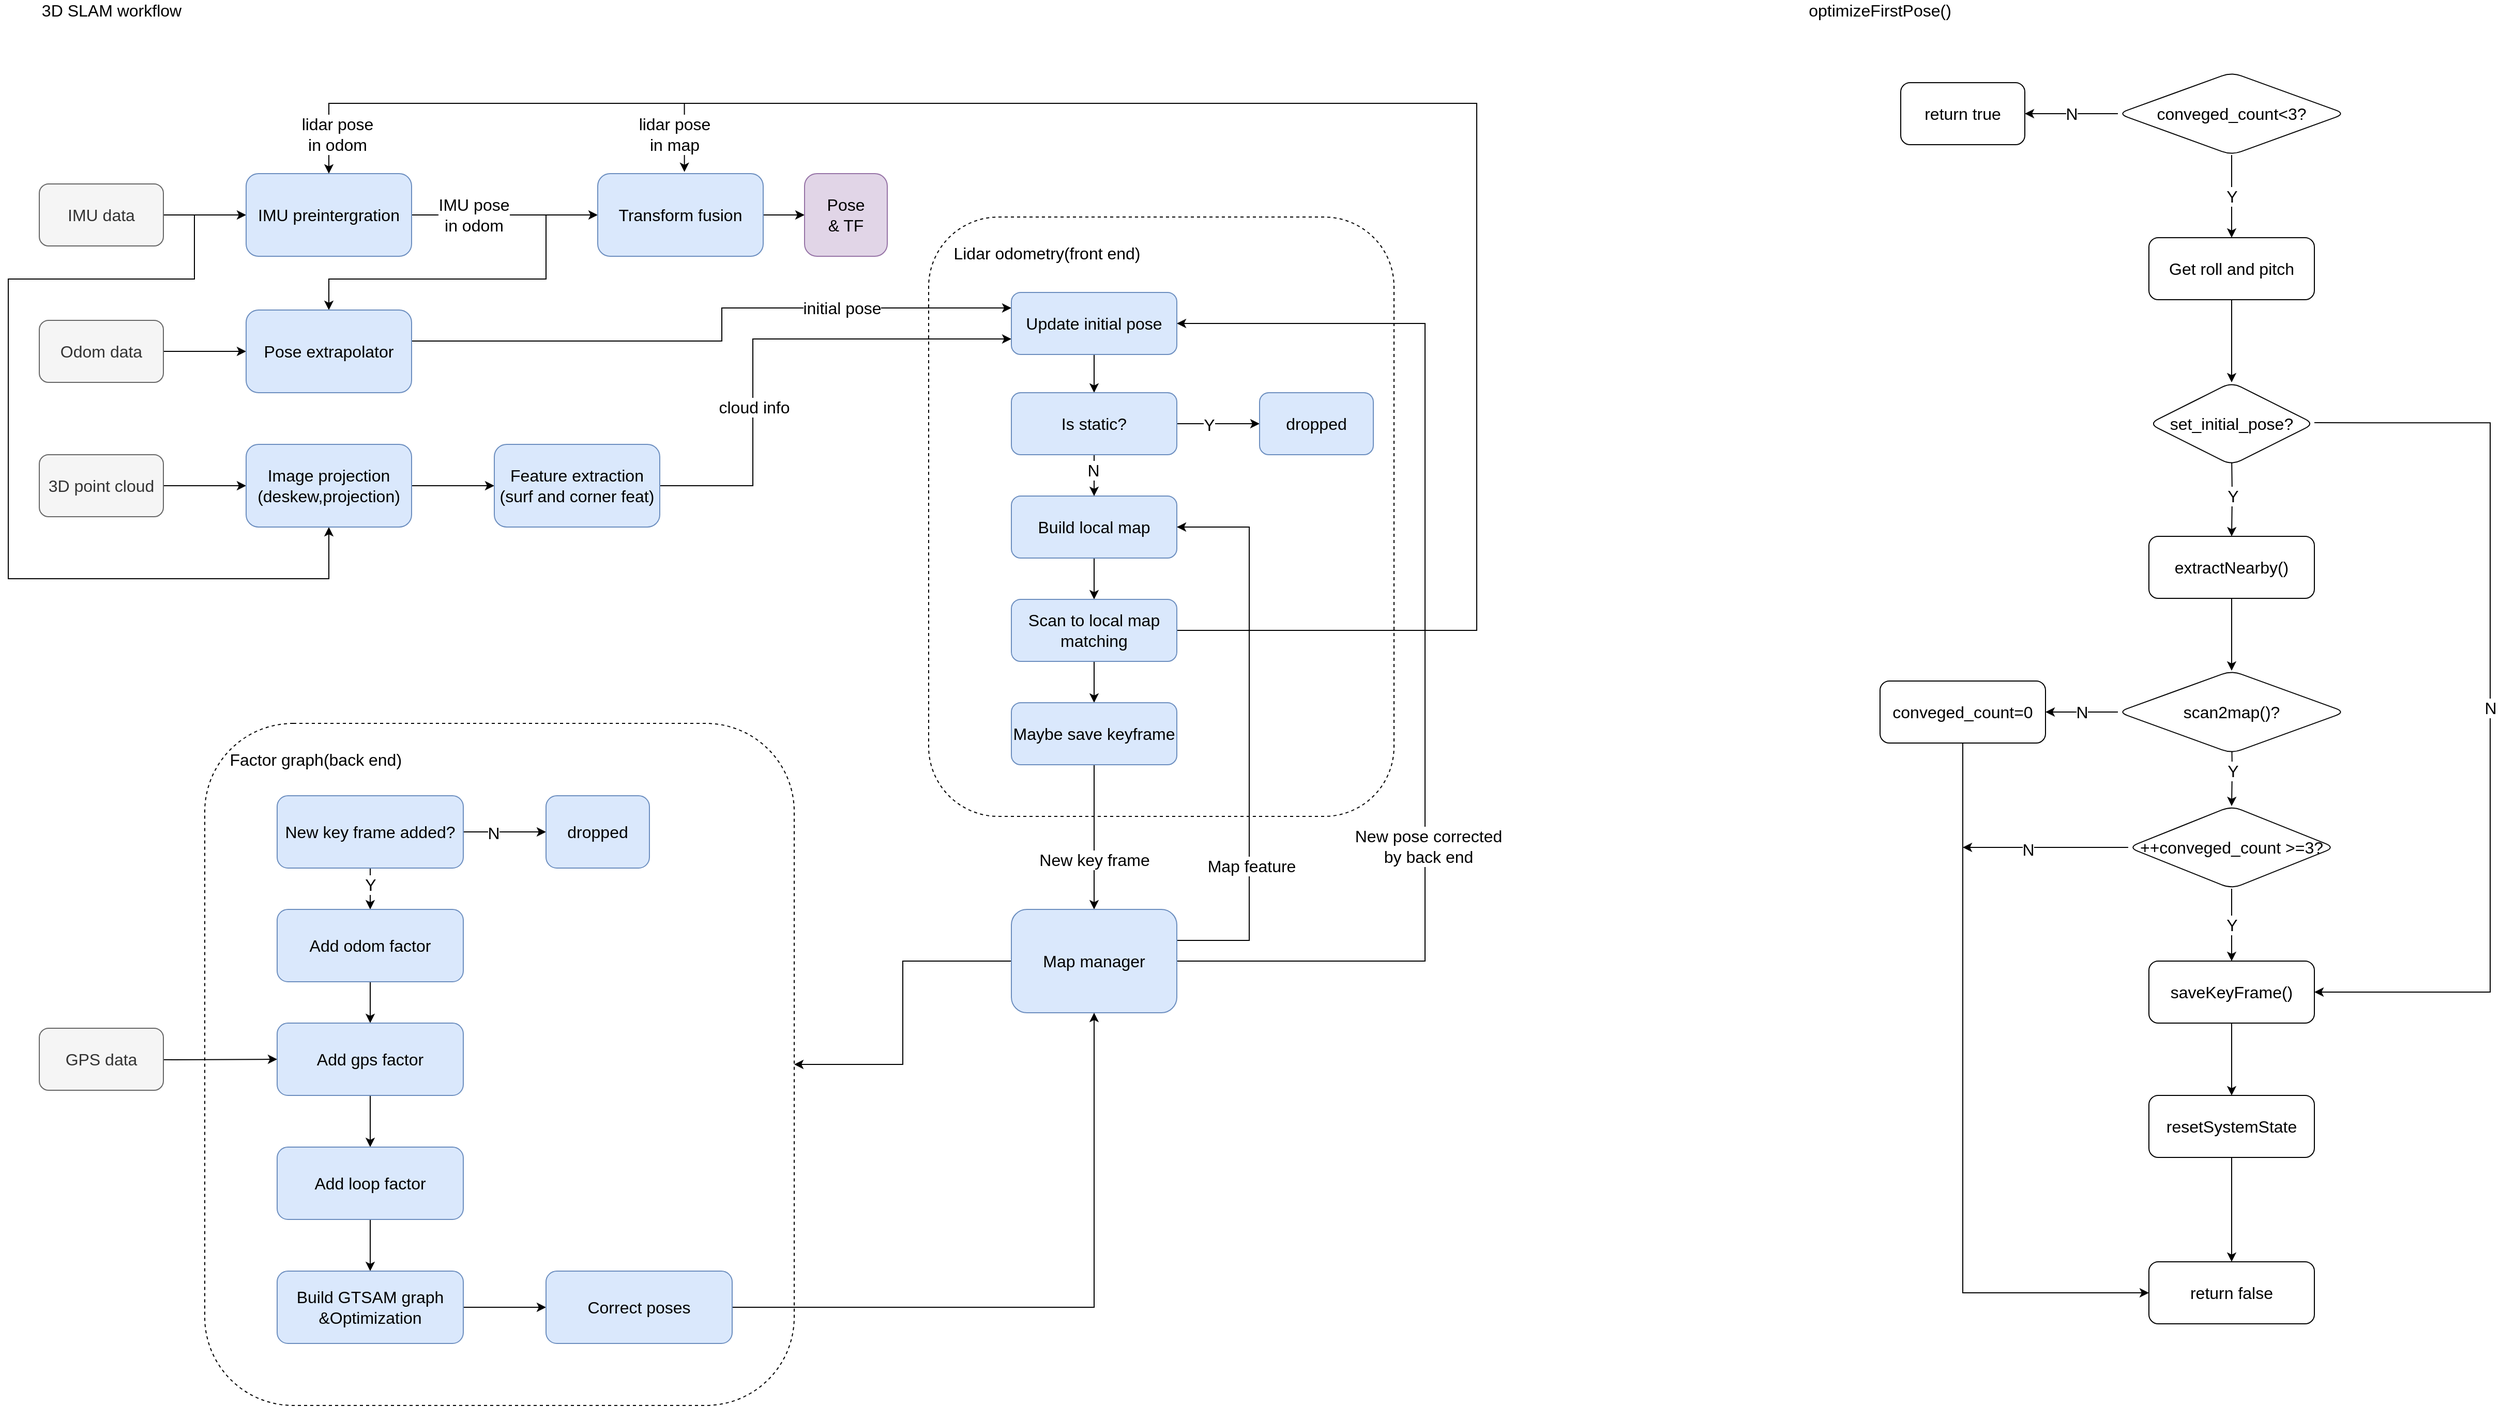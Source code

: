 <mxfile version="14.7.0" type="github">
  <diagram id="wlG_OTYxwRtexbGPrc7o" name="Page-1">
    <mxGraphModel dx="3990" dy="2332" grid="1" gridSize="10" guides="1" tooltips="1" connect="1" arrows="1" fold="1" page="1" pageScale="1" pageWidth="850" pageHeight="1100" math="0" shadow="0">
      <root>
        <mxCell id="0" />
        <mxCell id="1" parent="0" />
        <mxCell id="1lm8WJyj4tGAlSs0hT6c-51" value="&lt;br&gt;&amp;nbsp; &amp;nbsp; &amp;nbsp;Factor graph(back end)" style="rounded=1;whiteSpace=wrap;html=1;fontSize=16;align=left;verticalAlign=top;dashed=1;fillColor=none;" parent="1" vertex="1">
          <mxGeometry x="200" y="750" width="570" height="660" as="geometry" />
        </mxCell>
        <mxCell id="1lm8WJyj4tGAlSs0hT6c-21" value="&lt;br&gt;&amp;nbsp; &amp;nbsp; &amp;nbsp;Lidar odometry(front end)" style="rounded=1;whiteSpace=wrap;html=1;fontSize=16;align=left;verticalAlign=top;dashed=1;fillColor=none;" parent="1" vertex="1">
          <mxGeometry x="900" y="260" width="450" height="580" as="geometry" />
        </mxCell>
        <mxCell id="1lm8WJyj4tGAlSs0hT6c-1" value="&lt;font style=&quot;font-size: 16px&quot;&gt;3D SLAM workflow&lt;/font&gt;" style="text;html=1;strokeColor=none;fillColor=none;align=center;verticalAlign=middle;whiteSpace=wrap;rounded=0;" parent="1" vertex="1">
          <mxGeometry x="20" y="50" width="180" height="20" as="geometry" />
        </mxCell>
        <mxCell id="1lm8WJyj4tGAlSs0hT6c-13" value="" style="edgeStyle=orthogonalEdgeStyle;rounded=0;orthogonalLoop=1;jettySize=auto;html=1;fontSize=16;" parent="1" source="1lm8WJyj4tGAlSs0hT6c-2" target="1lm8WJyj4tGAlSs0hT6c-12" edge="1">
          <mxGeometry relative="1" as="geometry" />
        </mxCell>
        <mxCell id="1lm8WJyj4tGAlSs0hT6c-2" value="3D point cloud" style="rounded=1;whiteSpace=wrap;html=1;fontSize=16;fillColor=#f5f5f5;strokeColor=#666666;fontColor=#333333;" parent="1" vertex="1">
          <mxGeometry x="40" y="490" width="120" height="60" as="geometry" />
        </mxCell>
        <mxCell id="1lm8WJyj4tGAlSs0hT6c-6" value="" style="edgeStyle=orthogonalEdgeStyle;rounded=0;orthogonalLoop=1;jettySize=auto;html=1;fontSize=16;" parent="1" source="1lm8WJyj4tGAlSs0hT6c-3" target="1lm8WJyj4tGAlSs0hT6c-5" edge="1">
          <mxGeometry relative="1" as="geometry" />
        </mxCell>
        <mxCell id="1lm8WJyj4tGAlSs0hT6c-16" style="edgeStyle=orthogonalEdgeStyle;rounded=0;orthogonalLoop=1;jettySize=auto;html=1;entryX=0.5;entryY=1;entryDx=0;entryDy=0;fontSize=16;exitX=1;exitY=0.5;exitDx=0;exitDy=0;" parent="1" source="1lm8WJyj4tGAlSs0hT6c-3" target="1lm8WJyj4tGAlSs0hT6c-12" edge="1">
          <mxGeometry relative="1" as="geometry">
            <Array as="points">
              <mxPoint x="190" y="258" />
              <mxPoint x="190" y="320" />
              <mxPoint x="10" y="320" />
              <mxPoint x="10" y="610" />
              <mxPoint x="320" y="610" />
            </Array>
          </mxGeometry>
        </mxCell>
        <mxCell id="1lm8WJyj4tGAlSs0hT6c-3" value="IMU data" style="rounded=1;whiteSpace=wrap;html=1;fontSize=16;fillColor=#f5f5f5;strokeColor=#666666;fontColor=#333333;" parent="1" vertex="1">
          <mxGeometry x="40" y="228" width="120" height="60" as="geometry" />
        </mxCell>
        <mxCell id="1lm8WJyj4tGAlSs0hT6c-24" value="" style="edgeStyle=orthogonalEdgeStyle;rounded=0;orthogonalLoop=1;jettySize=auto;html=1;fontSize=16;" parent="1" source="1lm8WJyj4tGAlSs0hT6c-4" target="1lm8WJyj4tGAlSs0hT6c-23" edge="1">
          <mxGeometry relative="1" as="geometry" />
        </mxCell>
        <mxCell id="1lm8WJyj4tGAlSs0hT6c-4" value="Odom data" style="rounded=1;whiteSpace=wrap;html=1;fontSize=16;fillColor=#f5f5f5;strokeColor=#666666;fontColor=#333333;" parent="1" vertex="1">
          <mxGeometry x="40" y="360" width="120" height="60" as="geometry" />
        </mxCell>
        <mxCell id="1lm8WJyj4tGAlSs0hT6c-18" style="edgeStyle=orthogonalEdgeStyle;rounded=0;orthogonalLoop=1;jettySize=auto;html=1;fontSize=16;" parent="1" source="1lm8WJyj4tGAlSs0hT6c-5" target="1lm8WJyj4tGAlSs0hT6c-7" edge="1">
          <mxGeometry relative="1" as="geometry" />
        </mxCell>
        <mxCell id="aGo5mNqXN7zDzfP3-Tz--7" value="IMU pose&lt;br&gt;in odom" style="edgeStyle=orthogonalEdgeStyle;rounded=0;orthogonalLoop=1;jettySize=auto;html=1;entryX=0.5;entryY=0;entryDx=0;entryDy=0;fontSize=16;exitX=1;exitY=0.5;exitDx=0;exitDy=0;" edge="1" parent="1" source="1lm8WJyj4tGAlSs0hT6c-5" target="1lm8WJyj4tGAlSs0hT6c-23">
          <mxGeometry x="-0.722" relative="1" as="geometry">
            <mxPoint x="440" y="258" as="sourcePoint" />
            <Array as="points">
              <mxPoint x="530" y="258" />
              <mxPoint x="530" y="320" />
              <mxPoint x="320" y="320" />
            </Array>
            <mxPoint as="offset" />
          </mxGeometry>
        </mxCell>
        <mxCell id="1lm8WJyj4tGAlSs0hT6c-5" value="IMU preintergration" style="rounded=1;whiteSpace=wrap;html=1;fontSize=16;fillColor=#dae8fc;strokeColor=#6c8ebf;" parent="1" vertex="1">
          <mxGeometry x="240" y="218" width="160" height="80" as="geometry" />
        </mxCell>
        <mxCell id="1lm8WJyj4tGAlSs0hT6c-82" value="" style="edgeStyle=orthogonalEdgeStyle;rounded=0;orthogonalLoop=1;jettySize=auto;html=1;fontSize=16;" parent="1" source="1lm8WJyj4tGAlSs0hT6c-7" target="1lm8WJyj4tGAlSs0hT6c-81" edge="1">
          <mxGeometry relative="1" as="geometry" />
        </mxCell>
        <mxCell id="1lm8WJyj4tGAlSs0hT6c-7" value="Transform fusion" style="rounded=1;whiteSpace=wrap;html=1;fontSize=16;fillColor=#dae8fc;strokeColor=#6c8ebf;" parent="1" vertex="1">
          <mxGeometry x="580" y="218" width="160" height="80" as="geometry" />
        </mxCell>
        <mxCell id="1lm8WJyj4tGAlSs0hT6c-15" value="" style="edgeStyle=orthogonalEdgeStyle;rounded=0;orthogonalLoop=1;jettySize=auto;html=1;fontSize=16;" parent="1" source="1lm8WJyj4tGAlSs0hT6c-12" target="1lm8WJyj4tGAlSs0hT6c-14" edge="1">
          <mxGeometry relative="1" as="geometry" />
        </mxCell>
        <mxCell id="1lm8WJyj4tGAlSs0hT6c-12" value="Image projection&lt;br&gt;(deskew,projection)" style="rounded=1;whiteSpace=wrap;html=1;fontSize=16;fillColor=#dae8fc;strokeColor=#6c8ebf;" parent="1" vertex="1">
          <mxGeometry x="240" y="480" width="160" height="80" as="geometry" />
        </mxCell>
        <mxCell id="1lm8WJyj4tGAlSs0hT6c-29" value="" style="edgeStyle=orthogonalEdgeStyle;rounded=0;orthogonalLoop=1;jettySize=auto;html=1;fontSize=16;entryX=0;entryY=0.75;entryDx=0;entryDy=0;" parent="1" source="1lm8WJyj4tGAlSs0hT6c-14" target="1lm8WJyj4tGAlSs0hT6c-28" edge="1">
          <mxGeometry relative="1" as="geometry">
            <Array as="points">
              <mxPoint x="730" y="520" />
              <mxPoint x="730" y="378" />
            </Array>
          </mxGeometry>
        </mxCell>
        <mxCell id="1lm8WJyj4tGAlSs0hT6c-30" value="cloud info" style="edgeLabel;html=1;align=center;verticalAlign=middle;resizable=0;points=[];fontSize=16;labelBorderColor=none;" parent="1lm8WJyj4tGAlSs0hT6c-29" vertex="1" connectable="0">
          <mxGeometry x="-0.118" y="-1" relative="1" as="geometry">
            <mxPoint y="46" as="offset" />
          </mxGeometry>
        </mxCell>
        <mxCell id="1lm8WJyj4tGAlSs0hT6c-14" value="Feature extraction&lt;br&gt;(surf and corner feat)" style="rounded=1;whiteSpace=wrap;html=1;fontSize=16;fillColor=#dae8fc;strokeColor=#6c8ebf;" parent="1" vertex="1">
          <mxGeometry x="480" y="480" width="160" height="80" as="geometry" />
        </mxCell>
        <mxCell id="1lm8WJyj4tGAlSs0hT6c-26" style="edgeStyle=orthogonalEdgeStyle;rounded=0;orthogonalLoop=1;jettySize=auto;html=1;fontSize=16;entryX=0;entryY=0.25;entryDx=0;entryDy=0;exitX=1;exitY=0.5;exitDx=0;exitDy=0;" parent="1" source="1lm8WJyj4tGAlSs0hT6c-23" target="1lm8WJyj4tGAlSs0hT6c-28" edge="1">
          <mxGeometry relative="1" as="geometry">
            <Array as="points">
              <mxPoint x="700" y="380" />
              <mxPoint x="700" y="348" />
            </Array>
          </mxGeometry>
        </mxCell>
        <mxCell id="1lm8WJyj4tGAlSs0hT6c-31" value="initial pose" style="edgeLabel;html=1;align=center;verticalAlign=middle;resizable=0;points=[];fontSize=16;" parent="1lm8WJyj4tGAlSs0hT6c-26" vertex="1" connectable="0">
          <mxGeometry x="-0.06" y="2" relative="1" as="geometry">
            <mxPoint x="133" y="-30" as="offset" />
          </mxGeometry>
        </mxCell>
        <mxCell id="1lm8WJyj4tGAlSs0hT6c-23" value="Pose extrapolator" style="rounded=1;whiteSpace=wrap;html=1;fontSize=16;fillColor=#dae8fc;strokeColor=#6c8ebf;" parent="1" vertex="1">
          <mxGeometry x="240" y="350" width="160" height="80" as="geometry" />
        </mxCell>
        <mxCell id="1lm8WJyj4tGAlSs0hT6c-41" value="" style="edgeStyle=orthogonalEdgeStyle;rounded=0;orthogonalLoop=1;jettySize=auto;html=1;fontSize=16;" parent="1" source="1lm8WJyj4tGAlSs0hT6c-28" target="1lm8WJyj4tGAlSs0hT6c-40" edge="1">
          <mxGeometry relative="1" as="geometry" />
        </mxCell>
        <mxCell id="1lm8WJyj4tGAlSs0hT6c-28" value="Update initial pose" style="rounded=1;whiteSpace=wrap;html=1;fontSize=16;fillColor=#dae8fc;strokeColor=#6c8ebf;" parent="1" vertex="1">
          <mxGeometry x="980" y="333" width="160" height="60" as="geometry" />
        </mxCell>
        <mxCell id="1lm8WJyj4tGAlSs0hT6c-36" value="" style="edgeStyle=orthogonalEdgeStyle;rounded=0;orthogonalLoop=1;jettySize=auto;html=1;fontSize=16;" parent="1" source="1lm8WJyj4tGAlSs0hT6c-33" target="1lm8WJyj4tGAlSs0hT6c-35" edge="1">
          <mxGeometry relative="1" as="geometry" />
        </mxCell>
        <mxCell id="1lm8WJyj4tGAlSs0hT6c-33" value="Build local map" style="rounded=1;whiteSpace=wrap;html=1;fontSize=16;fillColor=#dae8fc;strokeColor=#6c8ebf;" parent="1" vertex="1">
          <mxGeometry x="980" y="530" width="160" height="60" as="geometry" />
        </mxCell>
        <mxCell id="1lm8WJyj4tGAlSs0hT6c-38" value="" style="edgeStyle=orthogonalEdgeStyle;rounded=0;orthogonalLoop=1;jettySize=auto;html=1;fontSize=16;" parent="1" source="1lm8WJyj4tGAlSs0hT6c-35" target="1lm8WJyj4tGAlSs0hT6c-37" edge="1">
          <mxGeometry relative="1" as="geometry" />
        </mxCell>
        <mxCell id="1lm8WJyj4tGAlSs0hT6c-77" style="edgeStyle=orthogonalEdgeStyle;rounded=0;orthogonalLoop=1;jettySize=auto;html=1;fontSize=16;exitX=1;exitY=0.5;exitDx=0;exitDy=0;entryX=0.5;entryY=0;entryDx=0;entryDy=0;" parent="1" source="1lm8WJyj4tGAlSs0hT6c-35" target="1lm8WJyj4tGAlSs0hT6c-5" edge="1">
          <mxGeometry relative="1" as="geometry">
            <Array as="points">
              <mxPoint x="1430" y="660" />
              <mxPoint x="1430" y="150" />
              <mxPoint x="320" y="150" />
            </Array>
          </mxGeometry>
        </mxCell>
        <mxCell id="1lm8WJyj4tGAlSs0hT6c-80" value="lidar pose&lt;br&gt;in odom" style="edgeLabel;html=1;align=center;verticalAlign=middle;resizable=0;points=[];fontSize=16;" parent="1lm8WJyj4tGAlSs0hT6c-77" vertex="1" connectable="0">
          <mxGeometry x="0.923" y="1" relative="1" as="geometry">
            <mxPoint y="29" as="offset" />
          </mxGeometry>
        </mxCell>
        <mxCell id="1lm8WJyj4tGAlSs0hT6c-78" style="edgeStyle=orthogonalEdgeStyle;rounded=0;orthogonalLoop=1;jettySize=auto;html=1;fontSize=16;exitX=1;exitY=0.5;exitDx=0;exitDy=0;entryX=0.524;entryY=-0.02;entryDx=0;entryDy=0;entryPerimeter=0;" parent="1" source="1lm8WJyj4tGAlSs0hT6c-35" target="1lm8WJyj4tGAlSs0hT6c-7" edge="1">
          <mxGeometry relative="1" as="geometry">
            <mxPoint x="560" y="270" as="targetPoint" />
            <Array as="points">
              <mxPoint x="1430" y="660" />
              <mxPoint x="1430" y="150" />
              <mxPoint x="664" y="150" />
            </Array>
          </mxGeometry>
        </mxCell>
        <mxCell id="1lm8WJyj4tGAlSs0hT6c-79" value="lidar pose&lt;br&gt;in map" style="edgeLabel;html=1;align=center;verticalAlign=middle;resizable=0;points=[];fontSize=16;" parent="1lm8WJyj4tGAlSs0hT6c-78" vertex="1" connectable="0">
          <mxGeometry x="0.875" y="1" relative="1" as="geometry">
            <mxPoint x="-46" y="29" as="offset" />
          </mxGeometry>
        </mxCell>
        <mxCell id="1lm8WJyj4tGAlSs0hT6c-35" value="Scan to local map matching" style="rounded=1;whiteSpace=wrap;html=1;fontSize=16;fillColor=#dae8fc;strokeColor=#6c8ebf;" parent="1" vertex="1">
          <mxGeometry x="980" y="630" width="160" height="60" as="geometry" />
        </mxCell>
        <mxCell id="1lm8WJyj4tGAlSs0hT6c-50" value="" style="edgeStyle=orthogonalEdgeStyle;rounded=0;orthogonalLoop=1;jettySize=auto;html=1;fontSize=16;" parent="1" source="1lm8WJyj4tGAlSs0hT6c-37" target="1lm8WJyj4tGAlSs0hT6c-49" edge="1">
          <mxGeometry relative="1" as="geometry" />
        </mxCell>
        <mxCell id="1lm8WJyj4tGAlSs0hT6c-54" value="New key frame" style="edgeLabel;html=1;align=center;verticalAlign=middle;resizable=0;points=[];fontSize=16;" parent="1lm8WJyj4tGAlSs0hT6c-50" vertex="1" connectable="0">
          <mxGeometry x="0.317" relative="1" as="geometry">
            <mxPoint as="offset" />
          </mxGeometry>
        </mxCell>
        <mxCell id="1lm8WJyj4tGAlSs0hT6c-37" value="Maybe save keyframe" style="rounded=1;whiteSpace=wrap;html=1;fontSize=16;fillColor=#dae8fc;strokeColor=#6c8ebf;" parent="1" vertex="1">
          <mxGeometry x="980" y="730" width="160" height="60" as="geometry" />
        </mxCell>
        <mxCell id="1lm8WJyj4tGAlSs0hT6c-42" value="" style="edgeStyle=orthogonalEdgeStyle;rounded=0;orthogonalLoop=1;jettySize=auto;html=1;fontSize=16;" parent="1" source="1lm8WJyj4tGAlSs0hT6c-40" target="1lm8WJyj4tGAlSs0hT6c-33" edge="1">
          <mxGeometry relative="1" as="geometry" />
        </mxCell>
        <mxCell id="1lm8WJyj4tGAlSs0hT6c-47" value="N" style="edgeLabel;html=1;align=center;verticalAlign=middle;resizable=0;points=[];fontSize=16;" parent="1lm8WJyj4tGAlSs0hT6c-42" vertex="1" connectable="0">
          <mxGeometry x="-0.283" y="-1" relative="1" as="geometry">
            <mxPoint as="offset" />
          </mxGeometry>
        </mxCell>
        <mxCell id="1lm8WJyj4tGAlSs0hT6c-45" value="" style="edgeStyle=orthogonalEdgeStyle;rounded=0;orthogonalLoop=1;jettySize=auto;html=1;fontSize=16;" parent="1" source="1lm8WJyj4tGAlSs0hT6c-40" target="1lm8WJyj4tGAlSs0hT6c-44" edge="1">
          <mxGeometry relative="1" as="geometry" />
        </mxCell>
        <mxCell id="1lm8WJyj4tGAlSs0hT6c-46" value="Y" style="edgeLabel;html=1;align=center;verticalAlign=middle;resizable=0;points=[];fontSize=16;" parent="1lm8WJyj4tGAlSs0hT6c-45" vertex="1" connectable="0">
          <mxGeometry x="-0.228" y="-1" relative="1" as="geometry">
            <mxPoint as="offset" />
          </mxGeometry>
        </mxCell>
        <mxCell id="1lm8WJyj4tGAlSs0hT6c-40" value="&amp;nbsp;Is static?&amp;nbsp;" style="rounded=1;whiteSpace=wrap;html=1;fontSize=16;fillColor=#dae8fc;strokeColor=#6c8ebf;" parent="1" vertex="1">
          <mxGeometry x="980" y="430" width="160" height="60" as="geometry" />
        </mxCell>
        <mxCell id="1lm8WJyj4tGAlSs0hT6c-44" value="dropped" style="rounded=1;whiteSpace=wrap;html=1;fontSize=16;fillColor=#dae8fc;strokeColor=#6c8ebf;" parent="1" vertex="1">
          <mxGeometry x="1220" y="430" width="110" height="60" as="geometry" />
        </mxCell>
        <mxCell id="1lm8WJyj4tGAlSs0hT6c-53" style="edgeStyle=orthogonalEdgeStyle;rounded=0;orthogonalLoop=1;jettySize=auto;html=1;entryX=1;entryY=0.5;entryDx=0;entryDy=0;fontSize=16;" parent="1" source="1lm8WJyj4tGAlSs0hT6c-49" target="1lm8WJyj4tGAlSs0hT6c-33" edge="1">
          <mxGeometry relative="1" as="geometry">
            <Array as="points">
              <mxPoint x="1210" y="960" />
              <mxPoint x="1210" y="560" />
            </Array>
          </mxGeometry>
        </mxCell>
        <mxCell id="aGo5mNqXN7zDzfP3-Tz--8" value="Map feature" style="edgeLabel;html=1;align=center;verticalAlign=middle;resizable=0;points=[];fontSize=16;" vertex="1" connectable="0" parent="1lm8WJyj4tGAlSs0hT6c-53">
          <mxGeometry x="-0.474" y="-2" relative="1" as="geometry">
            <mxPoint as="offset" />
          </mxGeometry>
        </mxCell>
        <mxCell id="1lm8WJyj4tGAlSs0hT6c-63" style="edgeStyle=orthogonalEdgeStyle;rounded=0;orthogonalLoop=1;jettySize=auto;html=1;fontSize=16;" parent="1" source="1lm8WJyj4tGAlSs0hT6c-49" target="1lm8WJyj4tGAlSs0hT6c-51" edge="1">
          <mxGeometry relative="1" as="geometry" />
        </mxCell>
        <mxCell id="1lm8WJyj4tGAlSs0hT6c-75" style="edgeStyle=orthogonalEdgeStyle;rounded=0;orthogonalLoop=1;jettySize=auto;html=1;entryX=1;entryY=0.5;entryDx=0;entryDy=0;fontSize=16;" parent="1" source="1lm8WJyj4tGAlSs0hT6c-49" target="1lm8WJyj4tGAlSs0hT6c-28" edge="1">
          <mxGeometry relative="1" as="geometry">
            <Array as="points">
              <mxPoint x="1380" y="980" />
              <mxPoint x="1380" y="363" />
            </Array>
          </mxGeometry>
        </mxCell>
        <mxCell id="1lm8WJyj4tGAlSs0hT6c-76" value="New pose corrected&lt;br&gt;by back end" style="edgeLabel;html=1;align=center;verticalAlign=middle;resizable=0;points=[];fontSize=16;" parent="1lm8WJyj4tGAlSs0hT6c-75" vertex="1" connectable="0">
          <mxGeometry x="-0.36" y="-3" relative="1" as="geometry">
            <mxPoint as="offset" />
          </mxGeometry>
        </mxCell>
        <mxCell id="1lm8WJyj4tGAlSs0hT6c-49" value="Map manager" style="rounded=1;whiteSpace=wrap;html=1;fontSize=16;fillColor=#dae8fc;strokeColor=#6c8ebf;" parent="1" vertex="1">
          <mxGeometry x="980" y="930" width="160" height="100" as="geometry" />
        </mxCell>
        <mxCell id="1lm8WJyj4tGAlSs0hT6c-56" value="" style="edgeStyle=orthogonalEdgeStyle;rounded=0;orthogonalLoop=1;jettySize=auto;html=1;fontSize=16;" parent="1" source="1lm8WJyj4tGAlSs0hT6c-52" target="1lm8WJyj4tGAlSs0hT6c-55" edge="1">
          <mxGeometry relative="1" as="geometry" />
        </mxCell>
        <mxCell id="1lm8WJyj4tGAlSs0hT6c-70" value="Y" style="edgeLabel;html=1;align=center;verticalAlign=middle;resizable=0;points=[];fontSize=16;" parent="1lm8WJyj4tGAlSs0hT6c-56" vertex="1" connectable="0">
          <mxGeometry x="0.2" relative="1" as="geometry">
            <mxPoint y="-8" as="offset" />
          </mxGeometry>
        </mxCell>
        <mxCell id="1lm8WJyj4tGAlSs0hT6c-68" value="" style="edgeStyle=orthogonalEdgeStyle;rounded=0;orthogonalLoop=1;jettySize=auto;html=1;fontSize=16;" parent="1" source="1lm8WJyj4tGAlSs0hT6c-52" target="1lm8WJyj4tGAlSs0hT6c-67" edge="1">
          <mxGeometry relative="1" as="geometry" />
        </mxCell>
        <mxCell id="1lm8WJyj4tGAlSs0hT6c-69" value="N" style="edgeLabel;html=1;align=center;verticalAlign=middle;resizable=0;points=[];fontSize=16;" parent="1lm8WJyj4tGAlSs0hT6c-68" vertex="1" connectable="0">
          <mxGeometry x="-0.288" y="-1" relative="1" as="geometry">
            <mxPoint as="offset" />
          </mxGeometry>
        </mxCell>
        <mxCell id="1lm8WJyj4tGAlSs0hT6c-52" value="New key frame added?" style="rounded=1;whiteSpace=wrap;html=1;fontSize=16;fillColor=#dae8fc;strokeColor=#6c8ebf;" parent="1" vertex="1">
          <mxGeometry x="270" y="820" width="180" height="70" as="geometry" />
        </mxCell>
        <mxCell id="1lm8WJyj4tGAlSs0hT6c-60" value="" style="edgeStyle=orthogonalEdgeStyle;rounded=0;orthogonalLoop=1;jettySize=auto;html=1;fontSize=16;" parent="1" source="1lm8WJyj4tGAlSs0hT6c-55" target="1lm8WJyj4tGAlSs0hT6c-59" edge="1">
          <mxGeometry relative="1" as="geometry" />
        </mxCell>
        <mxCell id="1lm8WJyj4tGAlSs0hT6c-55" value="Add odom factor" style="rounded=1;whiteSpace=wrap;html=1;fontSize=16;fillColor=#dae8fc;strokeColor=#6c8ebf;" parent="1" vertex="1">
          <mxGeometry x="270" y="930" width="180" height="70" as="geometry" />
        </mxCell>
        <mxCell id="1lm8WJyj4tGAlSs0hT6c-65" value="" style="edgeStyle=orthogonalEdgeStyle;rounded=0;orthogonalLoop=1;jettySize=auto;html=1;fontSize=16;" parent="1" source="1lm8WJyj4tGAlSs0hT6c-59" target="1lm8WJyj4tGAlSs0hT6c-64" edge="1">
          <mxGeometry relative="1" as="geometry" />
        </mxCell>
        <mxCell id="1lm8WJyj4tGAlSs0hT6c-59" value="Add gps factor" style="rounded=1;whiteSpace=wrap;html=1;fontSize=16;fillColor=#dae8fc;strokeColor=#6c8ebf;" parent="1" vertex="1">
          <mxGeometry x="270" y="1040" width="180" height="70" as="geometry" />
        </mxCell>
        <mxCell id="1lm8WJyj4tGAlSs0hT6c-62" style="edgeStyle=orthogonalEdgeStyle;rounded=0;orthogonalLoop=1;jettySize=auto;html=1;fontSize=16;" parent="1" target="1lm8WJyj4tGAlSs0hT6c-59" edge="1">
          <mxGeometry relative="1" as="geometry">
            <mxPoint x="70" y="1075" as="sourcePoint" />
          </mxGeometry>
        </mxCell>
        <mxCell id="1lm8WJyj4tGAlSs0hT6c-61" value="GPS data" style="rounded=1;whiteSpace=wrap;html=1;fontSize=16;fillColor=#f5f5f5;strokeColor=#666666;fontColor=#333333;" parent="1" vertex="1">
          <mxGeometry x="40" y="1045" width="120" height="60" as="geometry" />
        </mxCell>
        <mxCell id="1lm8WJyj4tGAlSs0hT6c-72" value="" style="edgeStyle=orthogonalEdgeStyle;rounded=0;orthogonalLoop=1;jettySize=auto;html=1;fontSize=16;" parent="1" source="1lm8WJyj4tGAlSs0hT6c-64" target="1lm8WJyj4tGAlSs0hT6c-71" edge="1">
          <mxGeometry relative="1" as="geometry" />
        </mxCell>
        <mxCell id="1lm8WJyj4tGAlSs0hT6c-64" value="Add loop factor" style="rounded=1;whiteSpace=wrap;html=1;fontSize=16;fillColor=#dae8fc;strokeColor=#6c8ebf;" parent="1" vertex="1">
          <mxGeometry x="270" y="1160" width="180" height="70" as="geometry" />
        </mxCell>
        <mxCell id="1lm8WJyj4tGAlSs0hT6c-67" value="dropped" style="rounded=1;whiteSpace=wrap;html=1;fontSize=16;fillColor=#dae8fc;strokeColor=#6c8ebf;" parent="1" vertex="1">
          <mxGeometry x="530" y="820" width="100" height="70" as="geometry" />
        </mxCell>
        <mxCell id="1lm8WJyj4tGAlSs0hT6c-73" style="edgeStyle=orthogonalEdgeStyle;rounded=0;orthogonalLoop=1;jettySize=auto;html=1;fontSize=16;exitX=1;exitY=0.5;exitDx=0;exitDy=0;" parent="1" source="1lm8WJyj4tGAlSs0hT6c-83" target="1lm8WJyj4tGAlSs0hT6c-49" edge="1">
          <mxGeometry relative="1" as="geometry" />
        </mxCell>
        <mxCell id="1lm8WJyj4tGAlSs0hT6c-84" value="" style="edgeStyle=orthogonalEdgeStyle;rounded=0;orthogonalLoop=1;jettySize=auto;html=1;fontSize=16;" parent="1" source="1lm8WJyj4tGAlSs0hT6c-71" target="1lm8WJyj4tGAlSs0hT6c-83" edge="1">
          <mxGeometry relative="1" as="geometry" />
        </mxCell>
        <mxCell id="1lm8WJyj4tGAlSs0hT6c-71" value="Build GTSAM graph&lt;br&gt;&amp;amp;Optimization" style="rounded=1;whiteSpace=wrap;html=1;fontSize=16;fillColor=#dae8fc;strokeColor=#6c8ebf;" parent="1" vertex="1">
          <mxGeometry x="270" y="1280" width="180" height="70" as="geometry" />
        </mxCell>
        <mxCell id="1lm8WJyj4tGAlSs0hT6c-81" value="Pose&lt;br&gt;&amp;amp; TF" style="rounded=1;whiteSpace=wrap;html=1;fontSize=16;fillColor=#e1d5e7;strokeColor=#9673a6;" parent="1" vertex="1">
          <mxGeometry x="780" y="218" width="80" height="80" as="geometry" />
        </mxCell>
        <mxCell id="1lm8WJyj4tGAlSs0hT6c-83" value="Correct poses" style="rounded=1;whiteSpace=wrap;html=1;fontSize=16;fillColor=#dae8fc;strokeColor=#6c8ebf;" parent="1" vertex="1">
          <mxGeometry x="530" y="1280" width="180" height="70" as="geometry" />
        </mxCell>
        <mxCell id="XQy-1kCUbnKiBMEeOXqX-4" value="N" style="edgeStyle=orthogonalEdgeStyle;rounded=0;orthogonalLoop=1;jettySize=auto;html=1;fontSize=16;" parent="1" target="XQy-1kCUbnKiBMEeOXqX-3" edge="1">
          <mxGeometry relative="1" as="geometry">
            <mxPoint x="2240" y="459.059" as="sourcePoint" />
            <Array as="points">
              <mxPoint x="2410" y="459" />
              <mxPoint x="2410" y="1010" />
            </Array>
          </mxGeometry>
        </mxCell>
        <mxCell id="XQy-1kCUbnKiBMEeOXqX-8" value="Y" style="edgeStyle=orthogonalEdgeStyle;rounded=0;orthogonalLoop=1;jettySize=auto;html=1;fontSize=16;" parent="1" target="XQy-1kCUbnKiBMEeOXqX-7" edge="1">
          <mxGeometry relative="1" as="geometry">
            <mxPoint x="2160" y="489.0" as="sourcePoint" />
          </mxGeometry>
        </mxCell>
        <mxCell id="XQy-1kCUbnKiBMEeOXqX-6" value="" style="edgeStyle=orthogonalEdgeStyle;rounded=0;orthogonalLoop=1;jettySize=auto;html=1;fontSize=16;" parent="1" source="XQy-1kCUbnKiBMEeOXqX-3" target="XQy-1kCUbnKiBMEeOXqX-5" edge="1">
          <mxGeometry relative="1" as="geometry" />
        </mxCell>
        <mxCell id="XQy-1kCUbnKiBMEeOXqX-3" value="saveKeyFrame()" style="whiteSpace=wrap;html=1;rounded=1;fontSize=16;" parent="1" vertex="1">
          <mxGeometry x="2080" y="980" width="160" height="60" as="geometry" />
        </mxCell>
        <mxCell id="aGo5mNqXN7zDzfP3-Tz--1" style="edgeStyle=orthogonalEdgeStyle;rounded=0;orthogonalLoop=1;jettySize=auto;html=1;" edge="1" parent="1" source="XQy-1kCUbnKiBMEeOXqX-5" target="XQy-1kCUbnKiBMEeOXqX-26">
          <mxGeometry relative="1" as="geometry" />
        </mxCell>
        <mxCell id="XQy-1kCUbnKiBMEeOXqX-5" value="resetSystemState" style="whiteSpace=wrap;html=1;rounded=1;fontSize=16;" parent="1" vertex="1">
          <mxGeometry x="2080" y="1110" width="160" height="60" as="geometry" />
        </mxCell>
        <mxCell id="XQy-1kCUbnKiBMEeOXqX-23" value="" style="edgeStyle=orthogonalEdgeStyle;rounded=0;orthogonalLoop=1;jettySize=auto;html=1;fontSize=16;" parent="1" source="XQy-1kCUbnKiBMEeOXqX-7" target="XQy-1kCUbnKiBMEeOXqX-22" edge="1">
          <mxGeometry relative="1" as="geometry" />
        </mxCell>
        <mxCell id="XQy-1kCUbnKiBMEeOXqX-7" value="extractNearby()" style="rounded=1;whiteSpace=wrap;html=1;fontSize=16;" parent="1" vertex="1">
          <mxGeometry x="2080" y="569" width="160" height="60" as="geometry" />
        </mxCell>
        <mxCell id="XQy-1kCUbnKiBMEeOXqX-20" value="" style="edgeStyle=orthogonalEdgeStyle;rounded=0;orthogonalLoop=1;jettySize=auto;html=1;fontSize=16;" parent="1" source="XQy-1kCUbnKiBMEeOXqX-9" target="XQy-1kCUbnKiBMEeOXqX-19" edge="1">
          <mxGeometry relative="1" as="geometry" />
        </mxCell>
        <mxCell id="XQy-1kCUbnKiBMEeOXqX-9" value="Get roll and pitch" style="rounded=1;whiteSpace=wrap;html=1;fontSize=16;" parent="1" vertex="1">
          <mxGeometry x="2080" y="280" width="160" height="60" as="geometry" />
        </mxCell>
        <mxCell id="XQy-1kCUbnKiBMEeOXqX-18" value="Y" style="edgeStyle=orthogonalEdgeStyle;rounded=0;orthogonalLoop=1;jettySize=auto;html=1;fontSize=16;" parent="1" target="XQy-1kCUbnKiBMEeOXqX-17" edge="1">
          <mxGeometry relative="1" as="geometry">
            <mxPoint x="2160" y="760" as="sourcePoint" />
          </mxGeometry>
        </mxCell>
        <mxCell id="XQy-1kCUbnKiBMEeOXqX-29" value="" style="edgeStyle=orthogonalEdgeStyle;rounded=0;orthogonalLoop=1;jettySize=auto;html=1;fontSize=16;" parent="1" source="XQy-1kCUbnKiBMEeOXqX-17" edge="1">
          <mxGeometry relative="1" as="geometry">
            <mxPoint x="1900" y="870" as="targetPoint" />
          </mxGeometry>
        </mxCell>
        <mxCell id="XQy-1kCUbnKiBMEeOXqX-32" value="N" style="edgeLabel;html=1;align=center;verticalAlign=middle;resizable=0;points=[];fontSize=16;" parent="XQy-1kCUbnKiBMEeOXqX-29" vertex="1" connectable="0">
          <mxGeometry x="0.219" y="1" relative="1" as="geometry">
            <mxPoint as="offset" />
          </mxGeometry>
        </mxCell>
        <mxCell id="XQy-1kCUbnKiBMEeOXqX-30" value="Y" style="edgeStyle=orthogonalEdgeStyle;rounded=0;orthogonalLoop=1;jettySize=auto;html=1;fontSize=16;" parent="1" source="XQy-1kCUbnKiBMEeOXqX-17" target="XQy-1kCUbnKiBMEeOXqX-3" edge="1">
          <mxGeometry relative="1" as="geometry" />
        </mxCell>
        <mxCell id="XQy-1kCUbnKiBMEeOXqX-17" value="&lt;span&gt;++conveged_count &amp;gt;=3?&lt;/span&gt;" style="rhombus;whiteSpace=wrap;html=1;rounded=1;fontSize=16;" parent="1" vertex="1">
          <mxGeometry x="2060" y="830" width="200" height="80" as="geometry" />
        </mxCell>
        <mxCell id="XQy-1kCUbnKiBMEeOXqX-19" value="&lt;span&gt;set_initial_pose?&lt;/span&gt;" style="rhombus;whiteSpace=wrap;html=1;rounded=1;fontSize=16;" parent="1" vertex="1">
          <mxGeometry x="2080" y="420" width="160" height="80" as="geometry" />
        </mxCell>
        <mxCell id="XQy-1kCUbnKiBMEeOXqX-25" value="N" style="edgeStyle=orthogonalEdgeStyle;rounded=0;orthogonalLoop=1;jettySize=auto;html=1;fontSize=16;" parent="1" source="XQy-1kCUbnKiBMEeOXqX-22" target="XQy-1kCUbnKiBMEeOXqX-24" edge="1">
          <mxGeometry relative="1" as="geometry" />
        </mxCell>
        <mxCell id="XQy-1kCUbnKiBMEeOXqX-22" value="&lt;span&gt;scan2map()?&lt;/span&gt;" style="rhombus;whiteSpace=wrap;html=1;rounded=1;fontSize=16;" parent="1" vertex="1">
          <mxGeometry x="2050" y="699" width="220" height="80" as="geometry" />
        </mxCell>
        <mxCell id="XQy-1kCUbnKiBMEeOXqX-27" value="" style="edgeStyle=orthogonalEdgeStyle;rounded=0;orthogonalLoop=1;jettySize=auto;html=1;fontSize=16;" parent="1" source="XQy-1kCUbnKiBMEeOXqX-24" target="XQy-1kCUbnKiBMEeOXqX-26" edge="1">
          <mxGeometry relative="1" as="geometry">
            <Array as="points">
              <mxPoint x="1900" y="1301" />
            </Array>
          </mxGeometry>
        </mxCell>
        <mxCell id="XQy-1kCUbnKiBMEeOXqX-24" value="conveged_count=0" style="whiteSpace=wrap;html=1;rounded=1;fontSize=16;" parent="1" vertex="1">
          <mxGeometry x="1820" y="709" width="160" height="60" as="geometry" />
        </mxCell>
        <mxCell id="XQy-1kCUbnKiBMEeOXqX-26" value="return false" style="whiteSpace=wrap;html=1;rounded=1;fontSize=16;" parent="1" vertex="1">
          <mxGeometry x="2080" y="1271" width="160" height="60" as="geometry" />
        </mxCell>
        <mxCell id="aGo5mNqXN7zDzfP3-Tz--3" value="Y" style="edgeStyle=orthogonalEdgeStyle;rounded=0;orthogonalLoop=1;jettySize=auto;html=1;fontSize=16;" edge="1" parent="1" source="aGo5mNqXN7zDzfP3-Tz--2" target="XQy-1kCUbnKiBMEeOXqX-9">
          <mxGeometry relative="1" as="geometry" />
        </mxCell>
        <mxCell id="aGo5mNqXN7zDzfP3-Tz--5" value="N" style="edgeStyle=orthogonalEdgeStyle;rounded=0;orthogonalLoop=1;jettySize=auto;html=1;fontSize=16;" edge="1" parent="1" source="aGo5mNqXN7zDzfP3-Tz--2" target="aGo5mNqXN7zDzfP3-Tz--4">
          <mxGeometry relative="1" as="geometry" />
        </mxCell>
        <mxCell id="aGo5mNqXN7zDzfP3-Tz--2" value="conveged_count&amp;lt;3?" style="rhombus;whiteSpace=wrap;html=1;rounded=1;fontSize=16;" vertex="1" parent="1">
          <mxGeometry x="2050" y="120" width="220" height="80" as="geometry" />
        </mxCell>
        <mxCell id="aGo5mNqXN7zDzfP3-Tz--4" value="return true" style="whiteSpace=wrap;html=1;rounded=1;fontSize=16;" vertex="1" parent="1">
          <mxGeometry x="1840" y="130" width="120" height="60" as="geometry" />
        </mxCell>
        <mxCell id="aGo5mNqXN7zDzfP3-Tz--9" value="&lt;font style=&quot;font-size: 16px&quot;&gt;optimizeFirstPose()&lt;/font&gt;" style="text;html=1;strokeColor=none;fillColor=none;align=center;verticalAlign=middle;whiteSpace=wrap;rounded=0;" vertex="1" parent="1">
          <mxGeometry x="1730" y="50" width="180" height="20" as="geometry" />
        </mxCell>
      </root>
    </mxGraphModel>
  </diagram>
</mxfile>
